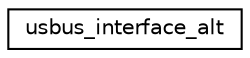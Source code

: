 digraph "Graphical Class Hierarchy"
{
 // LATEX_PDF_SIZE
  edge [fontname="Helvetica",fontsize="10",labelfontname="Helvetica",labelfontsize="10"];
  node [fontname="Helvetica",fontsize="10",shape=record];
  rankdir="LR";
  Node0 [label="usbus_interface_alt",height=0.2,width=0.4,color="black", fillcolor="white", style="filled",URL="$structusbus__interface__alt.html",tooltip="USBUS interface alternative setting."];
}
